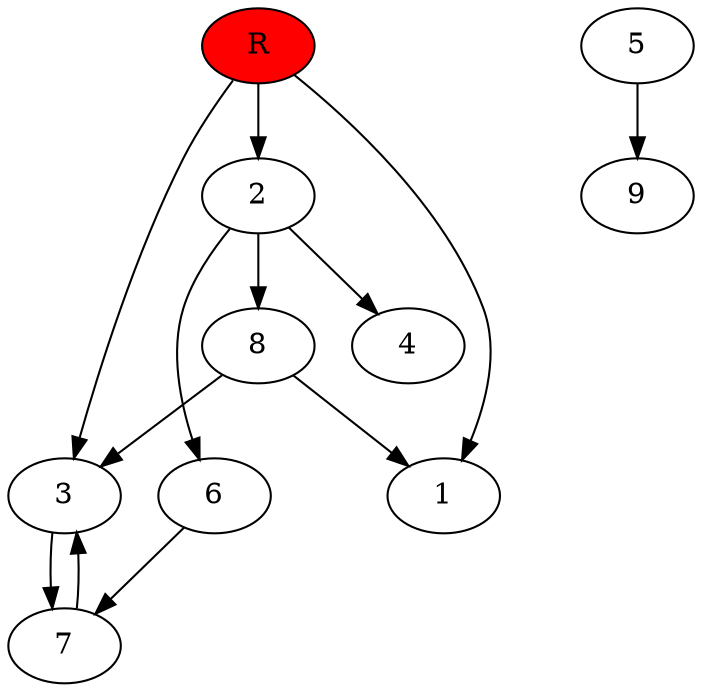 digraph prb3488 {
	1
	2
	3
	4
	5
	6
	7
	8
	R [fillcolor="#ff0000" style=filled]
	2 -> 4
	2 -> 6
	2 -> 8
	3 -> 7
	5 -> 9
	6 -> 7
	7 -> 3
	8 -> 1
	8 -> 3
	R -> 1
	R -> 2
	R -> 3
}
